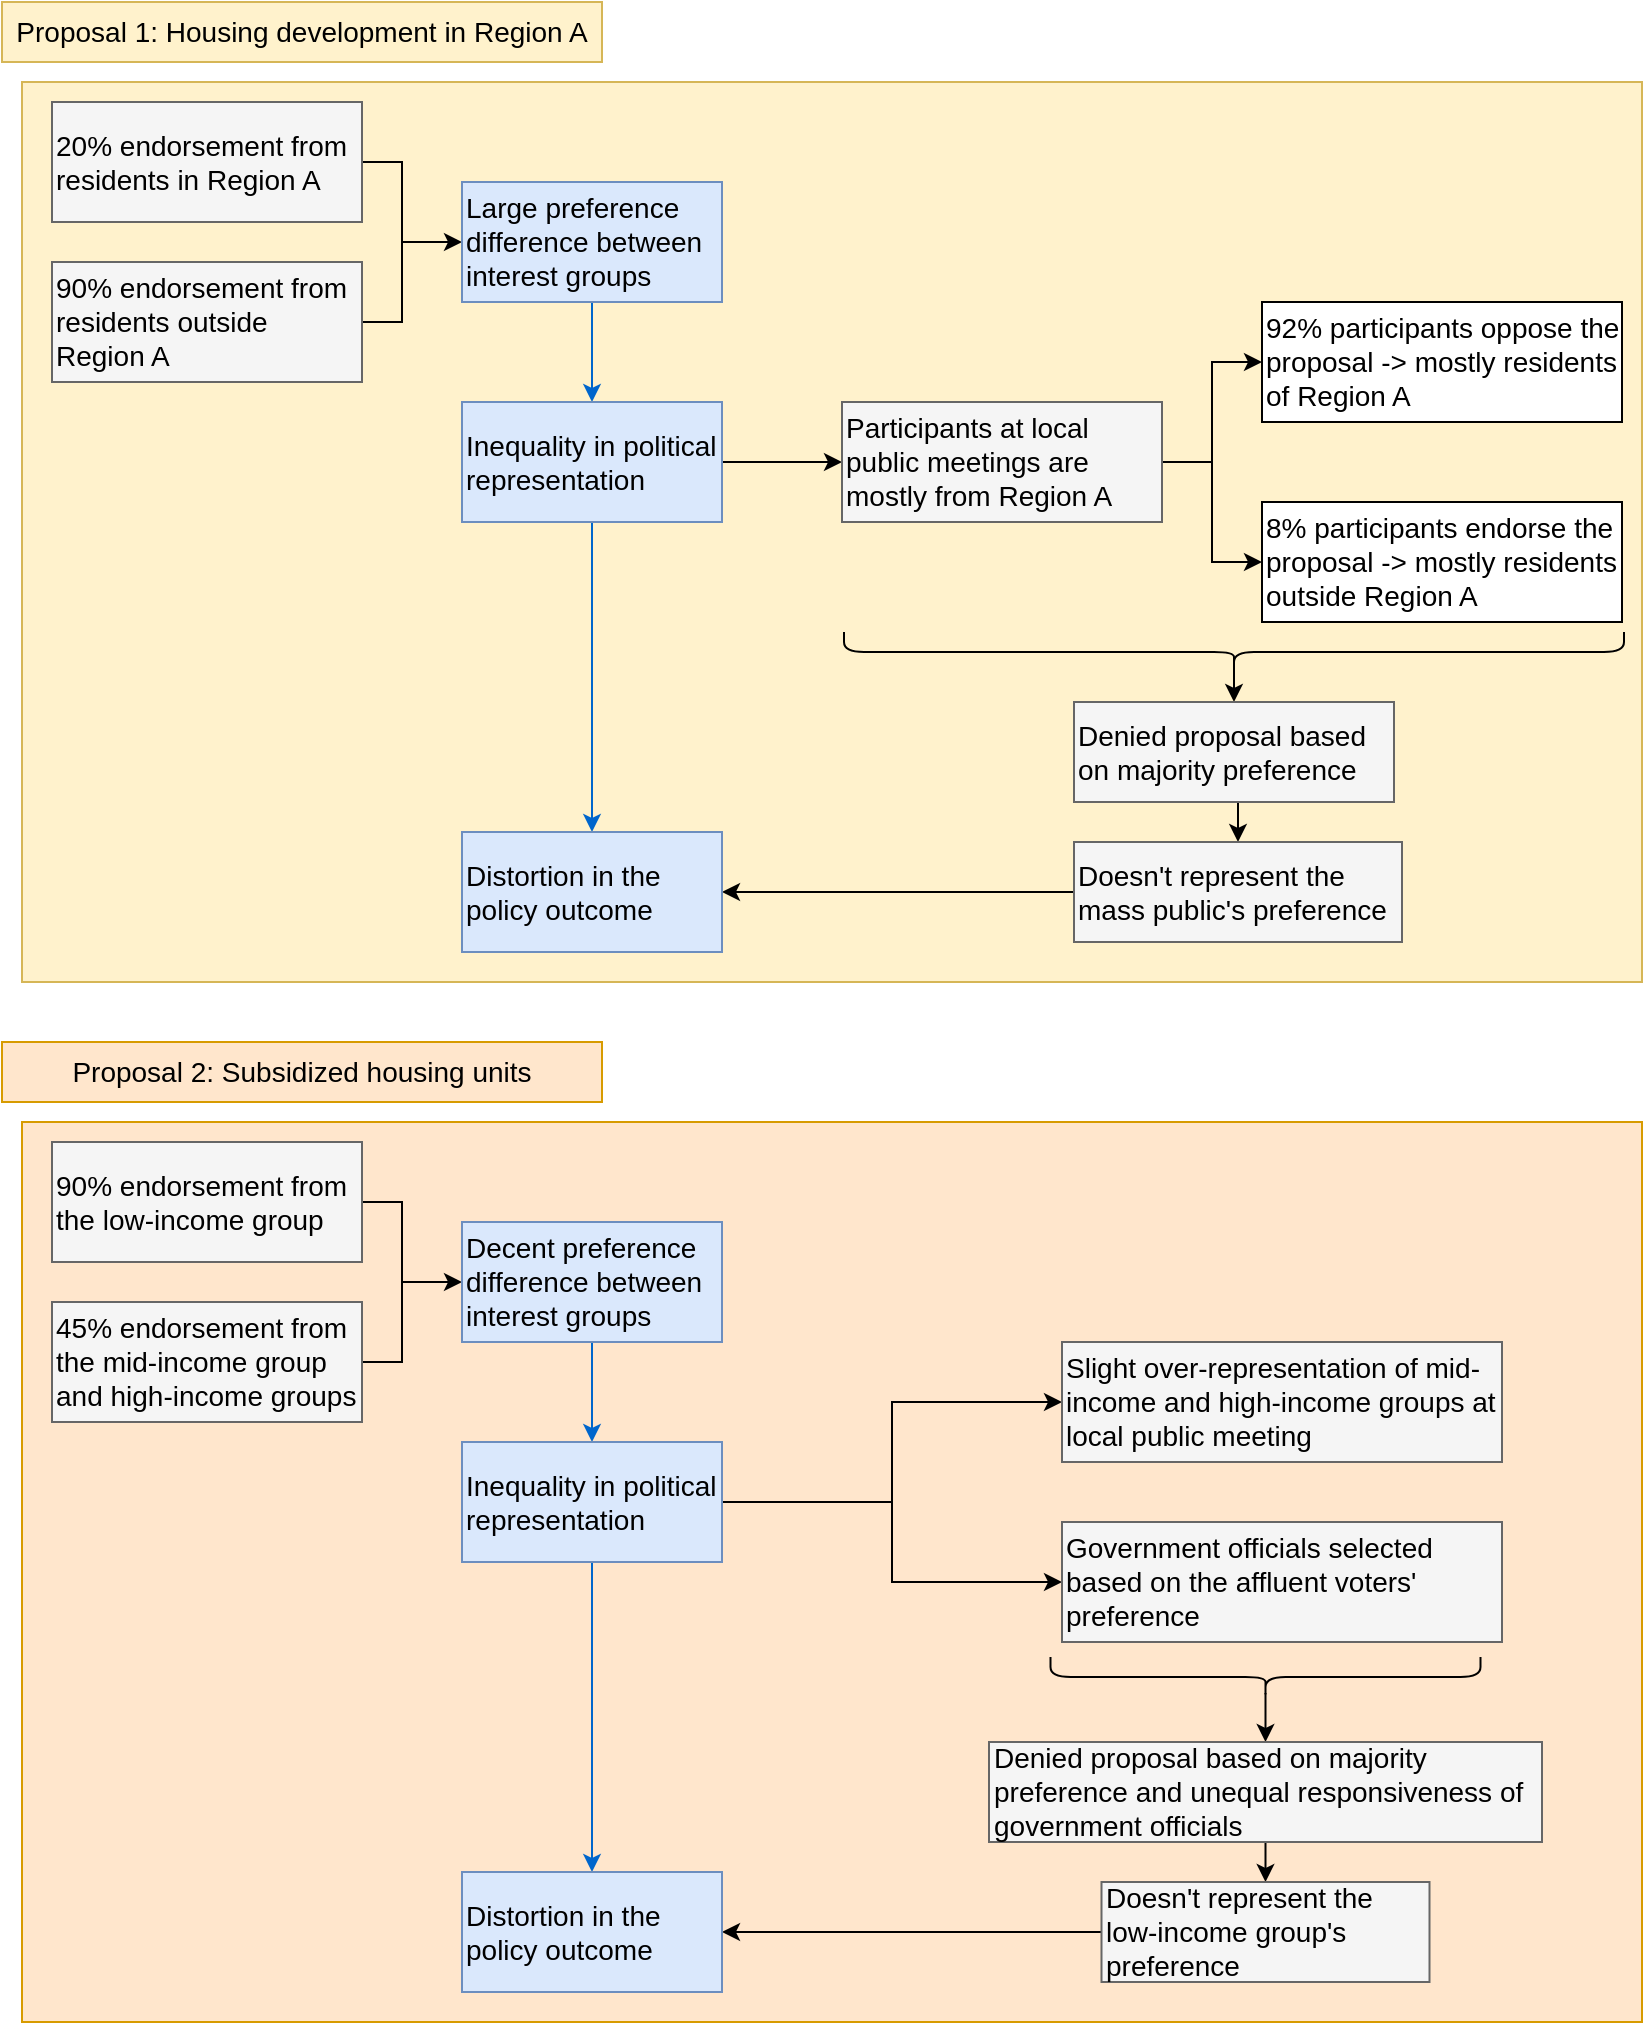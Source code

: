 <mxfile version="22.0.8" type="github">
  <diagram name="Page-1" id="9nb_cxQLbhTM0mTce0LG">
    <mxGraphModel dx="1035" dy="689" grid="1" gridSize="10" guides="1" tooltips="1" connect="1" arrows="1" fold="1" page="1" pageScale="1" pageWidth="850" pageHeight="1100" math="0" shadow="0">
      <root>
        <mxCell id="0" />
        <mxCell id="1" parent="0" />
        <mxCell id="wk9wUNXDnFKTIU3GR9i--51" value="" style="rounded=0;whiteSpace=wrap;html=1;fillColor=#ffe6cc;strokeColor=#d79b00;" vertex="1" parent="1">
          <mxGeometry x="30" y="590" width="810" height="450" as="geometry" />
        </mxCell>
        <mxCell id="wk9wUNXDnFKTIU3GR9i--50" value="" style="rounded=0;whiteSpace=wrap;html=1;fillColor=#fff2cc;strokeColor=#d6b656;" vertex="1" parent="1">
          <mxGeometry x="30" y="70" width="810" height="450" as="geometry" />
        </mxCell>
        <mxCell id="wk9wUNXDnFKTIU3GR9i--1" value="Proposal 1: Housing development in Region A" style="rounded=0;whiteSpace=wrap;html=1;fillColor=#fff2cc;strokeColor=#d6b656;fontSize=14;" vertex="1" parent="1">
          <mxGeometry x="20" y="30" width="300" height="30" as="geometry" />
        </mxCell>
        <mxCell id="wk9wUNXDnFKTIU3GR9i--4" style="edgeStyle=orthogonalEdgeStyle;rounded=0;orthogonalLoop=1;jettySize=auto;html=1;exitX=1;exitY=0.5;exitDx=0;exitDy=0;entryX=1;entryY=0.5;entryDx=0;entryDy=0;endArrow=none;endFill=0;" edge="1" parent="1" source="wk9wUNXDnFKTIU3GR9i--2" target="wk9wUNXDnFKTIU3GR9i--3">
          <mxGeometry relative="1" as="geometry">
            <Array as="points">
              <mxPoint x="220" y="110" />
              <mxPoint x="220" y="190" />
            </Array>
          </mxGeometry>
        </mxCell>
        <mxCell id="wk9wUNXDnFKTIU3GR9i--2" value="20% endorsement from residents in Region A" style="rounded=0;whiteSpace=wrap;html=1;fillColor=#f5f5f5;strokeColor=#666666;align=left;fontSize=14;fontColor=#000000;" vertex="1" parent="1">
          <mxGeometry x="45" y="80" width="155" height="60" as="geometry" />
        </mxCell>
        <mxCell id="wk9wUNXDnFKTIU3GR9i--3" value="90% endorsement from residents outside Region A" style="rounded=0;whiteSpace=wrap;html=1;fontSize=14;align=left;fillColor=#f5f5f5;fontColor=#000000;strokeColor=#666666;" vertex="1" parent="1">
          <mxGeometry x="45" y="160" width="155" height="60" as="geometry" />
        </mxCell>
        <mxCell id="wk9wUNXDnFKTIU3GR9i--6" style="edgeStyle=orthogonalEdgeStyle;rounded=0;orthogonalLoop=1;jettySize=auto;html=1;exitX=0;exitY=0.5;exitDx=0;exitDy=0;endArrow=none;endFill=0;startArrow=classic;startFill=1;" edge="1" parent="1" source="wk9wUNXDnFKTIU3GR9i--5">
          <mxGeometry relative="1" as="geometry">
            <mxPoint x="220" y="150" as="targetPoint" />
          </mxGeometry>
        </mxCell>
        <mxCell id="wk9wUNXDnFKTIU3GR9i--8" style="edgeStyle=orthogonalEdgeStyle;rounded=0;orthogonalLoop=1;jettySize=auto;html=1;exitX=0.5;exitY=1;exitDx=0;exitDy=0;strokeColor=#0066CC;" edge="1" parent="1" source="wk9wUNXDnFKTIU3GR9i--5" target="wk9wUNXDnFKTIU3GR9i--7">
          <mxGeometry relative="1" as="geometry" />
        </mxCell>
        <mxCell id="wk9wUNXDnFKTIU3GR9i--5" value="Large preference difference between interest groups" style="rounded=0;whiteSpace=wrap;html=1;fillColor=#dae8fc;strokeColor=#6c8ebf;align=left;fontSize=14;" vertex="1" parent="1">
          <mxGeometry x="250" y="120" width="130" height="60" as="geometry" />
        </mxCell>
        <mxCell id="wk9wUNXDnFKTIU3GR9i--9" style="edgeStyle=orthogonalEdgeStyle;rounded=0;orthogonalLoop=1;jettySize=auto;html=1;exitX=1;exitY=0.5;exitDx=0;exitDy=0;endArrow=classic;endFill=1;entryX=0;entryY=0.5;entryDx=0;entryDy=0;" edge="1" parent="1" source="wk9wUNXDnFKTIU3GR9i--7" target="wk9wUNXDnFKTIU3GR9i--10">
          <mxGeometry relative="1" as="geometry">
            <mxPoint x="420" y="260.345" as="targetPoint" />
          </mxGeometry>
        </mxCell>
        <mxCell id="wk9wUNXDnFKTIU3GR9i--23" style="edgeStyle=orthogonalEdgeStyle;rounded=0;orthogonalLoop=1;jettySize=auto;html=1;exitX=0.5;exitY=1;exitDx=0;exitDy=0;entryX=0.5;entryY=0;entryDx=0;entryDy=0;strokeColor=#0066CC;" edge="1" parent="1" source="wk9wUNXDnFKTIU3GR9i--7" target="wk9wUNXDnFKTIU3GR9i--22">
          <mxGeometry relative="1" as="geometry" />
        </mxCell>
        <mxCell id="wk9wUNXDnFKTIU3GR9i--7" value="Inequality in political representation" style="rounded=0;whiteSpace=wrap;html=1;fillColor=#dae8fc;strokeColor=#6c8ebf;align=left;fontSize=14;" vertex="1" parent="1">
          <mxGeometry x="250" y="230" width="130" height="60" as="geometry" />
        </mxCell>
        <mxCell id="wk9wUNXDnFKTIU3GR9i--13" style="edgeStyle=orthogonalEdgeStyle;rounded=0;orthogonalLoop=1;jettySize=auto;html=1;exitX=1;exitY=0.5;exitDx=0;exitDy=0;entryX=0;entryY=0.5;entryDx=0;entryDy=0;" edge="1" parent="1" source="wk9wUNXDnFKTIU3GR9i--10" target="wk9wUNXDnFKTIU3GR9i--11">
          <mxGeometry relative="1" as="geometry" />
        </mxCell>
        <mxCell id="wk9wUNXDnFKTIU3GR9i--14" style="edgeStyle=orthogonalEdgeStyle;rounded=0;orthogonalLoop=1;jettySize=auto;html=1;exitX=1;exitY=0.5;exitDx=0;exitDy=0;entryX=0;entryY=0.5;entryDx=0;entryDy=0;" edge="1" parent="1" source="wk9wUNXDnFKTIU3GR9i--10" target="wk9wUNXDnFKTIU3GR9i--12">
          <mxGeometry relative="1" as="geometry" />
        </mxCell>
        <mxCell id="wk9wUNXDnFKTIU3GR9i--10" value="Participants at local public meetings are mostly from Region A" style="rounded=0;whiteSpace=wrap;html=1;fontSize=14;align=left;fillColor=#f5f5f5;fontColor=#000000;strokeColor=#666666;" vertex="1" parent="1">
          <mxGeometry x="440" y="230" width="160" height="60" as="geometry" />
        </mxCell>
        <mxCell id="wk9wUNXDnFKTIU3GR9i--11" value="92% participants oppose the proposal -&amp;gt; mostly residents of Region A" style="rounded=0;whiteSpace=wrap;html=1;fontSize=14;align=left;" vertex="1" parent="1">
          <mxGeometry x="650" y="180" width="180" height="60" as="geometry" />
        </mxCell>
        <mxCell id="wk9wUNXDnFKTIU3GR9i--12" value="8% participants endorse the proposal -&amp;gt; mostly residents outside Region A" style="rounded=0;whiteSpace=wrap;html=1;fontSize=14;align=left;" vertex="1" parent="1">
          <mxGeometry x="650" y="280" width="180" height="60" as="geometry" />
        </mxCell>
        <mxCell id="wk9wUNXDnFKTIU3GR9i--18" style="edgeStyle=orthogonalEdgeStyle;rounded=0;orthogonalLoop=1;jettySize=auto;html=1;exitX=0.1;exitY=0.5;exitDx=0;exitDy=0;exitPerimeter=0;entryX=0.5;entryY=0;entryDx=0;entryDy=0;" edge="1" parent="1" source="wk9wUNXDnFKTIU3GR9i--16" target="wk9wUNXDnFKTIU3GR9i--17">
          <mxGeometry relative="1" as="geometry" />
        </mxCell>
        <mxCell id="wk9wUNXDnFKTIU3GR9i--16" value="" style="shape=curlyBracket;whiteSpace=wrap;html=1;rounded=1;flipH=1;labelPosition=right;verticalLabelPosition=middle;align=left;verticalAlign=middle;rotation=90;" vertex="1" parent="1">
          <mxGeometry x="626" y="160" width="20" height="390" as="geometry" />
        </mxCell>
        <mxCell id="wk9wUNXDnFKTIU3GR9i--19" style="edgeStyle=orthogonalEdgeStyle;rounded=0;orthogonalLoop=1;jettySize=auto;html=1;exitX=0.5;exitY=1;exitDx=0;exitDy=0;entryX=0.5;entryY=0;entryDx=0;entryDy=0;" edge="1" parent="1" source="wk9wUNXDnFKTIU3GR9i--17" target="wk9wUNXDnFKTIU3GR9i--20">
          <mxGeometry relative="1" as="geometry">
            <mxPoint x="636" y="460" as="targetPoint" />
          </mxGeometry>
        </mxCell>
        <mxCell id="wk9wUNXDnFKTIU3GR9i--17" value="Denied proposal based on majority preference" style="rounded=0;whiteSpace=wrap;html=1;fontSize=14;align=left;fillColor=#f5f5f5;fontColor=#000000;strokeColor=#666666;" vertex="1" parent="1">
          <mxGeometry x="556" y="380" width="160" height="50" as="geometry" />
        </mxCell>
        <mxCell id="wk9wUNXDnFKTIU3GR9i--24" style="edgeStyle=orthogonalEdgeStyle;rounded=0;orthogonalLoop=1;jettySize=auto;html=1;exitX=0;exitY=0.5;exitDx=0;exitDy=0;entryX=1;entryY=0.5;entryDx=0;entryDy=0;" edge="1" parent="1" source="wk9wUNXDnFKTIU3GR9i--20" target="wk9wUNXDnFKTIU3GR9i--22">
          <mxGeometry relative="1" as="geometry" />
        </mxCell>
        <mxCell id="wk9wUNXDnFKTIU3GR9i--20" value="Doesn&#39;t represent the mass public&#39;s preference" style="rounded=0;whiteSpace=wrap;html=1;fontSize=14;align=left;fillColor=#f5f5f5;fontColor=#000000;strokeColor=#666666;" vertex="1" parent="1">
          <mxGeometry x="556" y="450" width="164" height="50" as="geometry" />
        </mxCell>
        <mxCell id="wk9wUNXDnFKTIU3GR9i--22" value="Distortion in the policy outcome" style="rounded=0;whiteSpace=wrap;html=1;fillColor=#dae8fc;strokeColor=#6c8ebf;align=left;fontSize=14;" vertex="1" parent="1">
          <mxGeometry x="250" y="445" width="130" height="60" as="geometry" />
        </mxCell>
        <mxCell id="wk9wUNXDnFKTIU3GR9i--25" value="Proposal 2: Subsidized housing units" style="rounded=0;whiteSpace=wrap;html=1;fillColor=#ffe6cc;strokeColor=#d79b00;fontSize=14;" vertex="1" parent="1">
          <mxGeometry x="20" y="550" width="300" height="30" as="geometry" />
        </mxCell>
        <mxCell id="wk9wUNXDnFKTIU3GR9i--26" style="edgeStyle=orthogonalEdgeStyle;rounded=0;orthogonalLoop=1;jettySize=auto;html=1;exitX=1;exitY=0.5;exitDx=0;exitDy=0;entryX=1;entryY=0.5;entryDx=0;entryDy=0;endArrow=none;endFill=0;" edge="1" parent="1" source="wk9wUNXDnFKTIU3GR9i--27" target="wk9wUNXDnFKTIU3GR9i--28">
          <mxGeometry relative="1" as="geometry">
            <Array as="points">
              <mxPoint x="220" y="630" />
              <mxPoint x="220" y="710" />
            </Array>
          </mxGeometry>
        </mxCell>
        <mxCell id="wk9wUNXDnFKTIU3GR9i--27" value="90% endorsement from the low-income group" style="rounded=0;whiteSpace=wrap;html=1;fillColor=#f5f5f5;strokeColor=#666666;align=left;fontSize=14;fontColor=#000000;" vertex="1" parent="1">
          <mxGeometry x="45" y="600" width="155" height="60" as="geometry" />
        </mxCell>
        <mxCell id="wk9wUNXDnFKTIU3GR9i--28" value="45% endorsement from the mid-income group and high-income groups" style="rounded=0;whiteSpace=wrap;html=1;fontSize=14;align=left;fillColor=#f5f5f5;fontColor=#000000;strokeColor=#666666;" vertex="1" parent="1">
          <mxGeometry x="45" y="680" width="155" height="60" as="geometry" />
        </mxCell>
        <mxCell id="wk9wUNXDnFKTIU3GR9i--29" style="edgeStyle=orthogonalEdgeStyle;rounded=0;orthogonalLoop=1;jettySize=auto;html=1;exitX=0;exitY=0.5;exitDx=0;exitDy=0;endArrow=none;endFill=0;startArrow=classic;startFill=1;" edge="1" parent="1" source="wk9wUNXDnFKTIU3GR9i--31">
          <mxGeometry relative="1" as="geometry">
            <mxPoint x="220" y="670" as="targetPoint" />
          </mxGeometry>
        </mxCell>
        <mxCell id="wk9wUNXDnFKTIU3GR9i--30" style="edgeStyle=orthogonalEdgeStyle;rounded=0;orthogonalLoop=1;jettySize=auto;html=1;exitX=0.5;exitY=1;exitDx=0;exitDy=0;strokeColor=#0066CC;" edge="1" parent="1" source="wk9wUNXDnFKTIU3GR9i--31" target="wk9wUNXDnFKTIU3GR9i--34">
          <mxGeometry relative="1" as="geometry" />
        </mxCell>
        <mxCell id="wk9wUNXDnFKTIU3GR9i--31" value="Decent preference difference between interest groups" style="rounded=0;whiteSpace=wrap;html=1;fillColor=#dae8fc;strokeColor=#6c8ebf;align=left;fontSize=14;" vertex="1" parent="1">
          <mxGeometry x="250" y="640" width="130" height="60" as="geometry" />
        </mxCell>
        <mxCell id="wk9wUNXDnFKTIU3GR9i--32" style="edgeStyle=orthogonalEdgeStyle;rounded=0;orthogonalLoop=1;jettySize=auto;html=1;exitX=1;exitY=0.5;exitDx=0;exitDy=0;endArrow=classic;endFill=1;entryX=0;entryY=0.5;entryDx=0;entryDy=0;" edge="1" parent="1" source="wk9wUNXDnFKTIU3GR9i--34" target="wk9wUNXDnFKTIU3GR9i--37">
          <mxGeometry relative="1" as="geometry">
            <mxPoint x="420" y="780.345" as="targetPoint" />
          </mxGeometry>
        </mxCell>
        <mxCell id="wk9wUNXDnFKTIU3GR9i--33" style="edgeStyle=orthogonalEdgeStyle;rounded=0;orthogonalLoop=1;jettySize=auto;html=1;exitX=0.5;exitY=1;exitDx=0;exitDy=0;entryX=0.5;entryY=0;entryDx=0;entryDy=0;strokeColor=#0066CC;" edge="1" parent="1" source="wk9wUNXDnFKTIU3GR9i--34" target="wk9wUNXDnFKTIU3GR9i--46">
          <mxGeometry relative="1" as="geometry" />
        </mxCell>
        <mxCell id="wk9wUNXDnFKTIU3GR9i--48" style="edgeStyle=orthogonalEdgeStyle;rounded=0;orthogonalLoop=1;jettySize=auto;html=1;exitX=1;exitY=0.5;exitDx=0;exitDy=0;entryX=0;entryY=0.5;entryDx=0;entryDy=0;" edge="1" parent="1" source="wk9wUNXDnFKTIU3GR9i--34" target="wk9wUNXDnFKTIU3GR9i--47">
          <mxGeometry relative="1" as="geometry" />
        </mxCell>
        <mxCell id="wk9wUNXDnFKTIU3GR9i--34" value="Inequality in political representation" style="rounded=0;whiteSpace=wrap;html=1;fillColor=#dae8fc;strokeColor=#6c8ebf;align=left;fontSize=14;" vertex="1" parent="1">
          <mxGeometry x="250" y="750" width="130" height="60" as="geometry" />
        </mxCell>
        <mxCell id="wk9wUNXDnFKTIU3GR9i--37" value="Slight over-representation of mid-income and high-income groups at local public meeting" style="rounded=0;whiteSpace=wrap;html=1;fontSize=14;align=left;fillColor=#f5f5f5;fontColor=#000000;strokeColor=#666666;" vertex="1" parent="1">
          <mxGeometry x="550" y="700" width="220" height="60" as="geometry" />
        </mxCell>
        <mxCell id="wk9wUNXDnFKTIU3GR9i--40" style="edgeStyle=orthogonalEdgeStyle;rounded=0;orthogonalLoop=1;jettySize=auto;html=1;exitX=0.1;exitY=0.5;exitDx=0;exitDy=0;exitPerimeter=0;entryX=0.5;entryY=0;entryDx=0;entryDy=0;" edge="1" parent="1" source="wk9wUNXDnFKTIU3GR9i--41" target="wk9wUNXDnFKTIU3GR9i--43">
          <mxGeometry relative="1" as="geometry" />
        </mxCell>
        <mxCell id="wk9wUNXDnFKTIU3GR9i--41" value="" style="shape=curlyBracket;whiteSpace=wrap;html=1;rounded=1;flipH=1;labelPosition=right;verticalLabelPosition=middle;align=left;verticalAlign=middle;rotation=90;" vertex="1" parent="1">
          <mxGeometry x="641.75" y="760" width="20" height="215" as="geometry" />
        </mxCell>
        <mxCell id="wk9wUNXDnFKTIU3GR9i--49" style="edgeStyle=orthogonalEdgeStyle;rounded=0;orthogonalLoop=1;jettySize=auto;html=1;exitX=0.5;exitY=1;exitDx=0;exitDy=0;entryX=0.5;entryY=0;entryDx=0;entryDy=0;" edge="1" parent="1" source="wk9wUNXDnFKTIU3GR9i--43" target="wk9wUNXDnFKTIU3GR9i--45">
          <mxGeometry relative="1" as="geometry" />
        </mxCell>
        <mxCell id="wk9wUNXDnFKTIU3GR9i--43" value="Denied proposal based on majority preference and unequal responsiveness of government officials" style="rounded=0;whiteSpace=wrap;html=1;fontSize=14;align=left;fillColor=#f5f5f5;fontColor=#000000;strokeColor=#666666;" vertex="1" parent="1">
          <mxGeometry x="513.5" y="900" width="276.5" height="50" as="geometry" />
        </mxCell>
        <mxCell id="wk9wUNXDnFKTIU3GR9i--44" style="edgeStyle=orthogonalEdgeStyle;rounded=0;orthogonalLoop=1;jettySize=auto;html=1;exitX=0;exitY=0.5;exitDx=0;exitDy=0;entryX=1;entryY=0.5;entryDx=0;entryDy=0;" edge="1" parent="1" source="wk9wUNXDnFKTIU3GR9i--45" target="wk9wUNXDnFKTIU3GR9i--46">
          <mxGeometry relative="1" as="geometry" />
        </mxCell>
        <mxCell id="wk9wUNXDnFKTIU3GR9i--45" value="Doesn&#39;t represent the low-income group&#39;s preference" style="rounded=0;whiteSpace=wrap;html=1;fontSize=14;align=left;fillColor=#f5f5f5;fontColor=#000000;strokeColor=#666666;" vertex="1" parent="1">
          <mxGeometry x="569.75" y="970" width="164" height="50" as="geometry" />
        </mxCell>
        <mxCell id="wk9wUNXDnFKTIU3GR9i--46" value="Distortion in the policy outcome" style="rounded=0;whiteSpace=wrap;html=1;fillColor=#dae8fc;strokeColor=#6c8ebf;align=left;fontSize=14;" vertex="1" parent="1">
          <mxGeometry x="250" y="965" width="130" height="60" as="geometry" />
        </mxCell>
        <mxCell id="wk9wUNXDnFKTIU3GR9i--47" value="Government officials selected based on the affluent voters&#39; preference" style="rounded=0;whiteSpace=wrap;html=1;fontSize=14;align=left;fillColor=#f5f5f5;fontColor=#000000;strokeColor=#666666;" vertex="1" parent="1">
          <mxGeometry x="550" y="790" width="220" height="60" as="geometry" />
        </mxCell>
      </root>
    </mxGraphModel>
  </diagram>
</mxfile>
